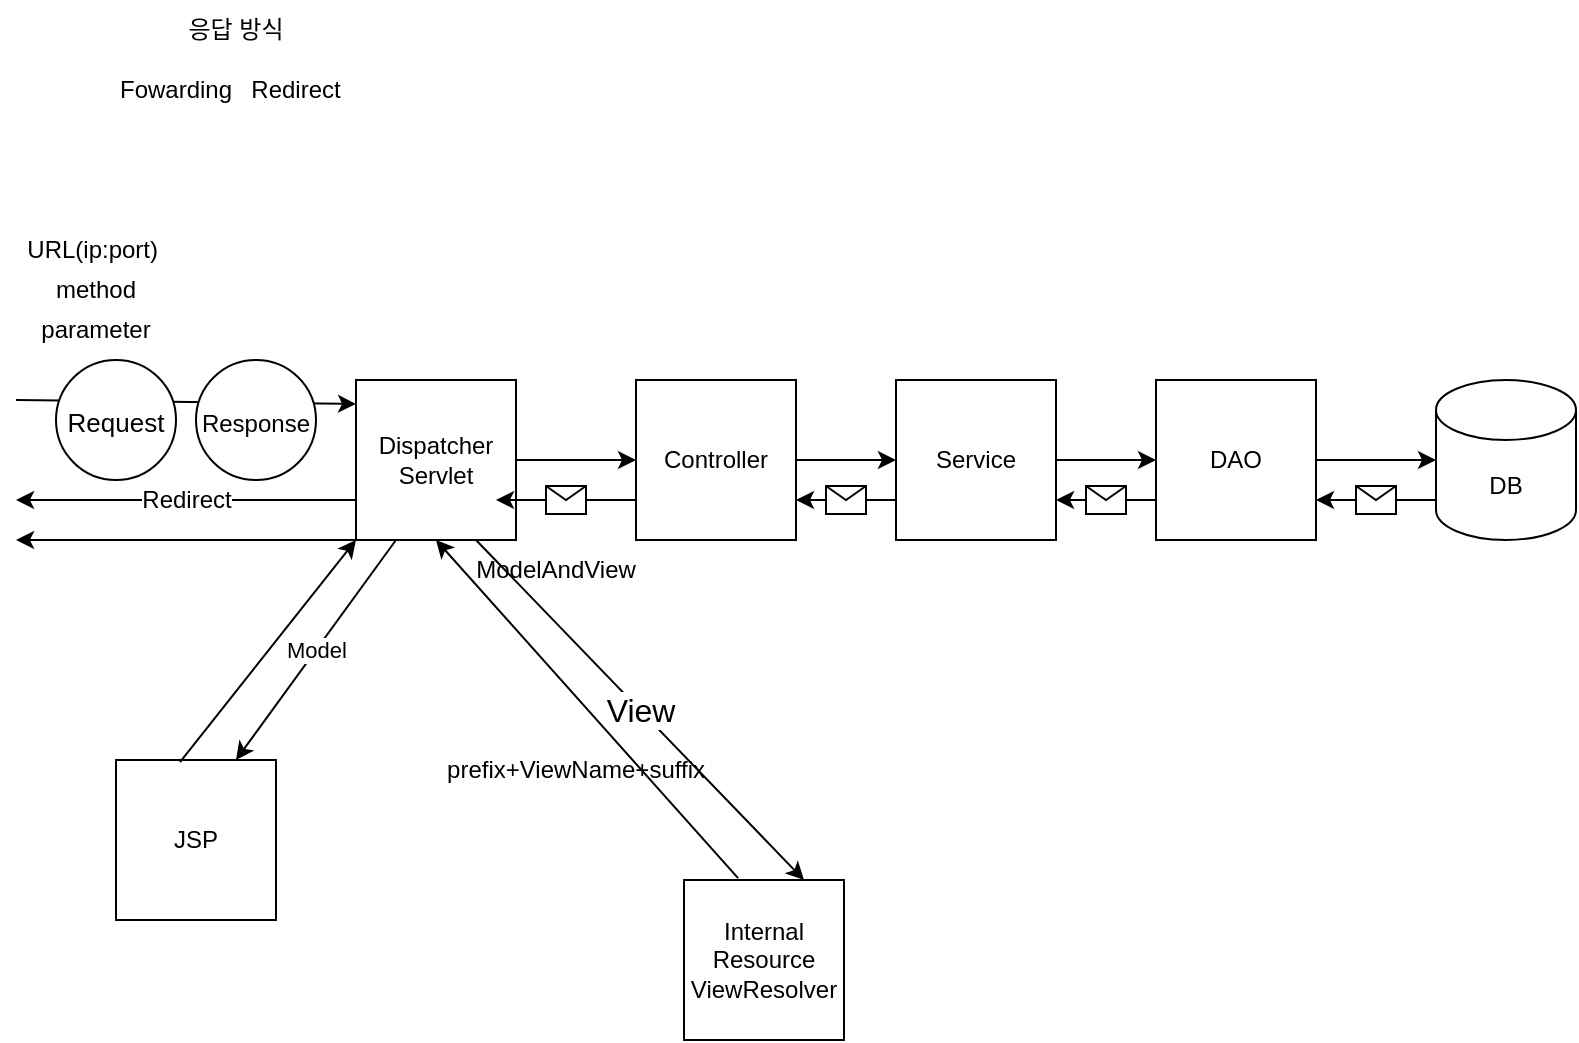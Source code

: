 <mxfile version="20.8.17" type="github" pages="4">
  <diagram name="페이지-1" id="8lj-b28wSVTQeocqOoJ_">
    <mxGraphModel dx="2261" dy="788" grid="1" gridSize="10" guides="1" tooltips="1" connect="1" arrows="1" fold="1" page="1" pageScale="1" pageWidth="827" pageHeight="1169" math="0" shadow="0">
      <root>
        <mxCell id="0" />
        <mxCell id="1" parent="0" />
        <mxCell id="Rxt3rg6DZINgy6mpVnWR-56" value="" style="endArrow=classic;html=1;rounded=0;fontSize=12;entryX=0;entryY=0.15;entryDx=0;entryDy=0;entryPerimeter=0;" parent="1" target="Rxt3rg6DZINgy6mpVnWR-6" edge="1">
          <mxGeometry width="50" height="50" relative="1" as="geometry">
            <mxPoint x="-210" y="265" as="sourcePoint" />
            <mxPoint x="230" y="215" as="targetPoint" />
          </mxGeometry>
        </mxCell>
        <mxCell id="Rxt3rg6DZINgy6mpVnWR-1" value="DB" style="shape=cylinder3;whiteSpace=wrap;html=1;boundedLbl=1;backgroundOutline=1;size=15;" parent="1" vertex="1">
          <mxGeometry x="500" y="255" width="70" height="80" as="geometry" />
        </mxCell>
        <mxCell id="Rxt3rg6DZINgy6mpVnWR-23" value="" style="edgeStyle=orthogonalEdgeStyle;rounded=0;orthogonalLoop=1;jettySize=auto;html=1;" parent="1" source="Rxt3rg6DZINgy6mpVnWR-2" target="Rxt3rg6DZINgy6mpVnWR-1" edge="1">
          <mxGeometry relative="1" as="geometry" />
        </mxCell>
        <mxCell id="Rxt3rg6DZINgy6mpVnWR-2" value="DAO" style="whiteSpace=wrap;html=1;aspect=fixed;" parent="1" vertex="1">
          <mxGeometry x="360" y="255" width="80" height="80" as="geometry" />
        </mxCell>
        <mxCell id="Rxt3rg6DZINgy6mpVnWR-22" value="" style="edgeStyle=orthogonalEdgeStyle;rounded=0;orthogonalLoop=1;jettySize=auto;html=1;" parent="1" source="Rxt3rg6DZINgy6mpVnWR-3" target="Rxt3rg6DZINgy6mpVnWR-2" edge="1">
          <mxGeometry relative="1" as="geometry" />
        </mxCell>
        <mxCell id="Rxt3rg6DZINgy6mpVnWR-3" value="Service" style="whiteSpace=wrap;html=1;aspect=fixed;" parent="1" vertex="1">
          <mxGeometry x="230" y="255" width="80" height="80" as="geometry" />
        </mxCell>
        <mxCell id="Rxt3rg6DZINgy6mpVnWR-21" value="" style="edgeStyle=orthogonalEdgeStyle;rounded=0;orthogonalLoop=1;jettySize=auto;html=1;" parent="1" source="Rxt3rg6DZINgy6mpVnWR-4" target="Rxt3rg6DZINgy6mpVnWR-3" edge="1">
          <mxGeometry relative="1" as="geometry" />
        </mxCell>
        <mxCell id="Rxt3rg6DZINgy6mpVnWR-4" value="Controller" style="whiteSpace=wrap;html=1;aspect=fixed;" parent="1" vertex="1">
          <mxGeometry x="100" y="255" width="80" height="80" as="geometry" />
        </mxCell>
        <mxCell id="Rxt3rg6DZINgy6mpVnWR-5" value="JSP" style="whiteSpace=wrap;html=1;aspect=fixed;" parent="1" vertex="1">
          <mxGeometry x="-160" y="445" width="80" height="80" as="geometry" />
        </mxCell>
        <mxCell id="Rxt3rg6DZINgy6mpVnWR-16" value="" style="edgeStyle=orthogonalEdgeStyle;rounded=0;orthogonalLoop=1;jettySize=auto;html=1;" parent="1" source="Rxt3rg6DZINgy6mpVnWR-6" target="Rxt3rg6DZINgy6mpVnWR-4" edge="1">
          <mxGeometry relative="1" as="geometry" />
        </mxCell>
        <mxCell id="Rxt3rg6DZINgy6mpVnWR-6" value="Dispatcher&lt;br&gt;Servlet" style="whiteSpace=wrap;html=1;aspect=fixed;" parent="1" vertex="1">
          <mxGeometry x="-40" y="255" width="80" height="80" as="geometry" />
        </mxCell>
        <mxCell id="Rxt3rg6DZINgy6mpVnWR-8" value="Internal&lt;br&gt;Resource&lt;br&gt;ViewResolver" style="whiteSpace=wrap;html=1;aspect=fixed;" parent="1" vertex="1">
          <mxGeometry x="124" y="505" width="80" height="80" as="geometry" />
        </mxCell>
        <mxCell id="Rxt3rg6DZINgy6mpVnWR-31" value="" style="endArrow=classic;html=1;rounded=0;entryX=1;entryY=0.75;entryDx=0;entryDy=0;" parent="1" target="Rxt3rg6DZINgy6mpVnWR-2" edge="1">
          <mxGeometry relative="1" as="geometry">
            <mxPoint x="500" y="315" as="sourcePoint" />
            <mxPoint x="600" y="315" as="targetPoint" />
          </mxGeometry>
        </mxCell>
        <mxCell id="Rxt3rg6DZINgy6mpVnWR-32" value="" style="shape=message;html=1;outlineConnect=0;" parent="Rxt3rg6DZINgy6mpVnWR-31" vertex="1">
          <mxGeometry width="20" height="14" relative="1" as="geometry">
            <mxPoint x="-10" y="-7" as="offset" />
          </mxGeometry>
        </mxCell>
        <mxCell id="Rxt3rg6DZINgy6mpVnWR-33" value="" style="endArrow=classic;html=1;rounded=0;entryX=1;entryY=0.75;entryDx=0;entryDy=0;exitX=0;exitY=0.75;exitDx=0;exitDy=0;" parent="1" source="Rxt3rg6DZINgy6mpVnWR-2" target="Rxt3rg6DZINgy6mpVnWR-3" edge="1">
          <mxGeometry relative="1" as="geometry">
            <mxPoint x="510" y="325" as="sourcePoint" />
            <mxPoint x="450" y="325" as="targetPoint" />
          </mxGeometry>
        </mxCell>
        <mxCell id="Rxt3rg6DZINgy6mpVnWR-34" value="" style="shape=message;html=1;outlineConnect=0;" parent="Rxt3rg6DZINgy6mpVnWR-33" vertex="1">
          <mxGeometry width="20" height="14" relative="1" as="geometry">
            <mxPoint x="-10" y="-7" as="offset" />
          </mxGeometry>
        </mxCell>
        <mxCell id="Rxt3rg6DZINgy6mpVnWR-35" value="" style="endArrow=classic;html=1;rounded=0;entryX=1;entryY=0.75;entryDx=0;entryDy=0;" parent="1" target="Rxt3rg6DZINgy6mpVnWR-4" edge="1">
          <mxGeometry relative="1" as="geometry">
            <mxPoint x="230" y="315" as="sourcePoint" />
            <mxPoint x="250" y="235" as="targetPoint" />
            <Array as="points" />
          </mxGeometry>
        </mxCell>
        <mxCell id="Rxt3rg6DZINgy6mpVnWR-36" value="" style="shape=message;html=1;outlineConnect=0;" parent="Rxt3rg6DZINgy6mpVnWR-35" vertex="1">
          <mxGeometry width="20" height="14" relative="1" as="geometry">
            <mxPoint x="-10" y="-7" as="offset" />
          </mxGeometry>
        </mxCell>
        <mxCell id="Rxt3rg6DZINgy6mpVnWR-37" value="" style="endArrow=classic;html=1;rounded=0;exitX=0;exitY=0.75;exitDx=0;exitDy=0;" parent="1" source="Rxt3rg6DZINgy6mpVnWR-4" edge="1">
          <mxGeometry relative="1" as="geometry">
            <mxPoint x="150" y="235" as="sourcePoint" />
            <mxPoint x="30" y="315" as="targetPoint" />
          </mxGeometry>
        </mxCell>
        <mxCell id="Rxt3rg6DZINgy6mpVnWR-38" value="" style="shape=message;html=1;outlineConnect=0;" parent="Rxt3rg6DZINgy6mpVnWR-37" vertex="1">
          <mxGeometry width="20" height="14" relative="1" as="geometry">
            <mxPoint x="-10" y="-7" as="offset" />
          </mxGeometry>
        </mxCell>
        <mxCell id="Rxt3rg6DZINgy6mpVnWR-39" value="ModelAndView" style="text;html=1;strokeColor=none;fillColor=none;align=center;verticalAlign=middle;whiteSpace=wrap;rounded=0;" parent="1" vertex="1">
          <mxGeometry x="30" y="335" width="60" height="30" as="geometry" />
        </mxCell>
        <mxCell id="Rxt3rg6DZINgy6mpVnWR-43" value="prefix+ViewName+suffix" style="text;html=1;strokeColor=none;fillColor=none;align=center;verticalAlign=middle;whiteSpace=wrap;rounded=0;" parent="1" vertex="1">
          <mxGeometry x="40" y="435" width="60" height="30" as="geometry" />
        </mxCell>
        <mxCell id="Rxt3rg6DZINgy6mpVnWR-41" value="View" style="endArrow=classic;html=1;rounded=0;exitX=0.75;exitY=1;exitDx=0;exitDy=0;entryX=0.75;entryY=0;entryDx=0;entryDy=0;fontSize=16;" parent="1" source="Rxt3rg6DZINgy6mpVnWR-6" target="Rxt3rg6DZINgy6mpVnWR-8" edge="1">
          <mxGeometry width="50" height="50" relative="1" as="geometry">
            <mxPoint x="180" y="265" as="sourcePoint" />
            <mxPoint x="230" y="215" as="targetPoint" />
          </mxGeometry>
        </mxCell>
        <mxCell id="Rxt3rg6DZINgy6mpVnWR-48" value="" style="endArrow=classic;html=1;rounded=0;entryX=0.5;entryY=1;entryDx=0;entryDy=0;exitX=0.338;exitY=-0.012;exitDx=0;exitDy=0;exitPerimeter=0;" parent="1" source="Rxt3rg6DZINgy6mpVnWR-8" target="Rxt3rg6DZINgy6mpVnWR-6" edge="1">
          <mxGeometry width="50" height="50" relative="1" as="geometry">
            <mxPoint x="180" y="265" as="sourcePoint" />
            <mxPoint x="230" y="215" as="targetPoint" />
          </mxGeometry>
        </mxCell>
        <mxCell id="Rxt3rg6DZINgy6mpVnWR-49" value="Model" style="endArrow=classic;html=1;rounded=0;exitX=0.25;exitY=1;exitDx=0;exitDy=0;entryX=0.75;entryY=0;entryDx=0;entryDy=0;" parent="1" source="Rxt3rg6DZINgy6mpVnWR-6" target="Rxt3rg6DZINgy6mpVnWR-5" edge="1">
          <mxGeometry width="50" height="50" relative="1" as="geometry">
            <mxPoint x="180" y="265" as="sourcePoint" />
            <mxPoint x="230" y="215" as="targetPoint" />
          </mxGeometry>
        </mxCell>
        <mxCell id="Rxt3rg6DZINgy6mpVnWR-50" value="" style="endArrow=classic;html=1;rounded=0;fontSize=16;exitX=0.4;exitY=0.013;exitDx=0;exitDy=0;exitPerimeter=0;entryX=0;entryY=1;entryDx=0;entryDy=0;" parent="1" source="Rxt3rg6DZINgy6mpVnWR-5" target="Rxt3rg6DZINgy6mpVnWR-6" edge="1">
          <mxGeometry width="50" height="50" relative="1" as="geometry">
            <mxPoint x="180" y="265" as="sourcePoint" />
            <mxPoint x="230" y="215" as="targetPoint" />
          </mxGeometry>
        </mxCell>
        <mxCell id="Rxt3rg6DZINgy6mpVnWR-51" value="&lt;font style=&quot;font-size: 13px;&quot;&gt;Request&lt;/font&gt;" style="ellipse;whiteSpace=wrap;html=1;aspect=fixed;fontSize=16;align=center;" parent="1" vertex="1">
          <mxGeometry x="-190" y="245" width="60" height="60" as="geometry" />
        </mxCell>
        <mxCell id="Rxt3rg6DZINgy6mpVnWR-52" value="&lt;font style=&quot;font-size: 12px;&quot;&gt;Response&lt;/font&gt;" style="ellipse;whiteSpace=wrap;html=1;aspect=fixed;fontSize=16;" parent="1" vertex="1">
          <mxGeometry x="-120" y="245" width="60" height="60" as="geometry" />
        </mxCell>
        <mxCell id="Rxt3rg6DZINgy6mpVnWR-53" value="URL(ip:port)&amp;nbsp;" style="text;html=1;strokeColor=none;fillColor=none;align=center;verticalAlign=middle;whiteSpace=wrap;rounded=0;fontSize=12;" parent="1" vertex="1">
          <mxGeometry x="-200" y="175" width="60" height="30" as="geometry" />
        </mxCell>
        <mxCell id="Rxt3rg6DZINgy6mpVnWR-54" value="method" style="text;html=1;strokeColor=none;fillColor=none;align=center;verticalAlign=middle;whiteSpace=wrap;rounded=0;fontSize=12;" parent="1" vertex="1">
          <mxGeometry x="-200" y="195" width="60" height="30" as="geometry" />
        </mxCell>
        <mxCell id="Rxt3rg6DZINgy6mpVnWR-55" value="parameter" style="text;html=1;strokeColor=none;fillColor=none;align=center;verticalAlign=middle;whiteSpace=wrap;rounded=0;fontSize=12;" parent="1" vertex="1">
          <mxGeometry x="-200" y="215" width="60" height="30" as="geometry" />
        </mxCell>
        <mxCell id="Rxt3rg6DZINgy6mpVnWR-57" value="응답 방식" style="text;html=1;strokeColor=none;fillColor=none;align=center;verticalAlign=middle;whiteSpace=wrap;rounded=0;fontSize=12;" parent="1" vertex="1">
          <mxGeometry x="-130" y="65" width="60" height="30" as="geometry" />
        </mxCell>
        <mxCell id="Rxt3rg6DZINgy6mpVnWR-58" value="Fowarding" style="text;html=1;strokeColor=none;fillColor=none;align=center;verticalAlign=middle;whiteSpace=wrap;rounded=0;fontSize=12;" parent="1" vertex="1">
          <mxGeometry x="-160" y="95" width="60" height="30" as="geometry" />
        </mxCell>
        <mxCell id="Rxt3rg6DZINgy6mpVnWR-59" value="Redirect" style="text;html=1;strokeColor=none;fillColor=none;align=center;verticalAlign=middle;whiteSpace=wrap;rounded=0;fontSize=12;" parent="1" vertex="1">
          <mxGeometry x="-100" y="95" width="60" height="30" as="geometry" />
        </mxCell>
        <mxCell id="Rxt3rg6DZINgy6mpVnWR-60" value="Redirect" style="endArrow=classic;html=1;rounded=0;fontSize=12;exitX=0;exitY=0.75;exitDx=0;exitDy=0;" parent="1" source="Rxt3rg6DZINgy6mpVnWR-6" edge="1">
          <mxGeometry width="50" height="50" relative="1" as="geometry">
            <mxPoint x="180" y="265" as="sourcePoint" />
            <mxPoint x="-210" y="315" as="targetPoint" />
          </mxGeometry>
        </mxCell>
        <mxCell id="Rxt3rg6DZINgy6mpVnWR-61" value="" style="endArrow=classic;html=1;rounded=0;fontSize=12;exitX=0;exitY=1;exitDx=0;exitDy=0;" parent="1" source="Rxt3rg6DZINgy6mpVnWR-6" edge="1">
          <mxGeometry width="50" height="50" relative="1" as="geometry">
            <mxPoint x="-140" y="355" as="sourcePoint" />
            <mxPoint x="-210" y="335" as="targetPoint" />
          </mxGeometry>
        </mxCell>
      </root>
    </mxGraphModel>
  </diagram>
  <diagram id="_ZdRYWDKvgoavVd_fcof" name="페이지-2">
    <mxGraphModel dx="1434" dy="788" grid="1" gridSize="10" guides="1" tooltips="1" connect="1" arrows="1" fold="1" page="1" pageScale="1" pageWidth="1169" pageHeight="827" math="0" shadow="0">
      <root>
        <mxCell id="0" />
        <mxCell id="1" parent="0" />
        <mxCell id="oBYSpcjBY8Dffp-uebYP-1" value="ProductDAO" style="swimlane;fontStyle=1;align=center;verticalAlign=top;childLayout=stackLayout;horizontal=1;startSize=26;horizontalStack=0;resizeParent=1;resizeParentMax=0;resizeLast=0;collapsible=1;marginBottom=0;" vertex="1" parent="1">
          <mxGeometry x="820" y="90" width="320" height="210" as="geometry" />
        </mxCell>
        <mxCell id="oBYSpcjBY8Dffp-uebYP-2" value="- sqlSession :  SqlSession&#xa;- NAMESPACE : String&#xa;&#xa;                &#xa;" style="text;strokeColor=none;fillColor=none;align=left;verticalAlign=top;spacingLeft=4;spacingRight=4;overflow=hidden;rotatable=0;points=[[0,0.5],[1,0.5]];portConstraint=eastwest;spacingBottom=2;whiteSpace=wrap;" vertex="1" parent="oBYSpcjBY8Dffp-uebYP-1">
          <mxGeometry y="26" width="320" height="44" as="geometry" />
        </mxCell>
        <mxCell id="oBYSpcjBY8Dffp-uebYP-3" value="" style="line;strokeWidth=1;fillColor=none;align=left;verticalAlign=middle;spacingTop=-1;spacingLeft=3;spacingRight=3;rotatable=0;labelPosition=right;points=[];portConstraint=eastwest;strokeColor=inherit;" vertex="1" parent="oBYSpcjBY8Dffp-uebYP-1">
          <mxGeometry y="70" width="320" height="8" as="geometry" />
        </mxCell>
        <mxCell id="oBYSpcjBY8Dffp-uebYP-4" value="+ getProductList(): List&lt;ProductDTO&gt;&#xa;+ getProductDetail(ProductDTO) : ProductDTO&#xa;+ getProductAdd(ProductDTO) : int" style="text;strokeColor=none;fillColor=none;align=left;verticalAlign=top;spacingLeft=4;spacingRight=4;overflow=hidden;rotatable=0;points=[[0,0.5],[1,0.5]];portConstraint=eastwest;fontSize=14;" vertex="1" parent="oBYSpcjBY8Dffp-uebYP-1">
          <mxGeometry y="78" width="320" height="132" as="geometry" />
        </mxCell>
        <mxCell id="oBYSpcjBY8Dffp-uebYP-5" value="Product" style="text;html=1;strokeColor=none;fillColor=none;align=center;verticalAlign=middle;whiteSpace=wrap;rounded=0;fontSize=14;" vertex="1" parent="1">
          <mxGeometry x="70" y="40" width="60" height="30" as="geometry" />
        </mxCell>
        <mxCell id="oBYSpcjBY8Dffp-uebYP-6" value="ProductService" style="swimlane;fontStyle=1;align=center;verticalAlign=top;childLayout=stackLayout;horizontal=1;startSize=26;horizontalStack=0;resizeParent=1;resizeParentMax=0;resizeLast=0;collapsible=1;marginBottom=0;fontSize=14;" vertex="1" parent="1">
          <mxGeometry x="410" y="90" width="370" height="210" as="geometry" />
        </mxCell>
        <mxCell id="oBYSpcjBY8Dffp-uebYP-7" value="- productDAO : ProductDAO" style="text;strokeColor=none;fillColor=none;align=left;verticalAlign=top;spacingLeft=4;spacingRight=4;overflow=hidden;rotatable=0;points=[[0,0.5],[1,0.5]];portConstraint=eastwest;fontSize=14;" vertex="1" parent="oBYSpcjBY8Dffp-uebYP-6">
          <mxGeometry y="26" width="370" height="26" as="geometry" />
        </mxCell>
        <mxCell id="oBYSpcjBY8Dffp-uebYP-8" value="" style="line;strokeWidth=1;fillColor=none;align=left;verticalAlign=middle;spacingTop=-1;spacingLeft=3;spacingRight=3;rotatable=0;labelPosition=right;points=[];portConstraint=eastwest;strokeColor=inherit;fontSize=14;" vertex="1" parent="oBYSpcjBY8Dffp-uebYP-6">
          <mxGeometry y="52" width="370" height="8" as="geometry" />
        </mxCell>
        <mxCell id="oBYSpcjBY8Dffp-uebYP-9" value="+ getProductList(): List&lt;ProductDTO&gt;&#xa;+ getProductDetail(ProductDTO) : ProductDTO&#xa;+ getProductAdd(ProductDTO, List&lt;ProductOptionDTO) : int" style="text;strokeColor=none;fillColor=none;align=left;verticalAlign=top;spacingLeft=4;spacingRight=4;overflow=hidden;rotatable=0;points=[[0,0.5],[1,0.5]];portConstraint=eastwest;fontSize=14;" vertex="1" parent="oBYSpcjBY8Dffp-uebYP-6">
          <mxGeometry y="60" width="370" height="150" as="geometry" />
        </mxCell>
        <mxCell id="oBYSpcjBY8Dffp-uebYP-10" value="ProductController" style="swimlane;fontStyle=1;align=center;verticalAlign=top;childLayout=stackLayout;horizontal=1;startSize=26;horizontalStack=0;resizeParent=1;resizeParentMax=0;resizeLast=0;collapsible=1;marginBottom=0;fontSize=14;" vertex="1" parent="1">
          <mxGeometry x="80" y="90" width="280" height="200" as="geometry" />
        </mxCell>
        <mxCell id="oBYSpcjBY8Dffp-uebYP-11" value="- productService : ProductService" style="text;strokeColor=none;fillColor=none;align=left;verticalAlign=top;spacingLeft=4;spacingRight=4;overflow=hidden;rotatable=0;points=[[0,0.5],[1,0.5]];portConstraint=eastwest;fontSize=14;" vertex="1" parent="oBYSpcjBY8Dffp-uebYP-10">
          <mxGeometry y="26" width="280" height="26" as="geometry" />
        </mxCell>
        <mxCell id="oBYSpcjBY8Dffp-uebYP-12" value="" style="line;strokeWidth=1;fillColor=none;align=left;verticalAlign=middle;spacingTop=-1;spacingLeft=3;spacingRight=3;rotatable=0;labelPosition=right;points=[];portConstraint=eastwest;strokeColor=inherit;fontSize=14;" vertex="1" parent="oBYSpcjBY8Dffp-uebYP-10">
          <mxGeometry y="52" width="280" height="8" as="geometry" />
        </mxCell>
        <mxCell id="oBYSpcjBY8Dffp-uebYP-13" value="+ getProductList(): ModelAndView&#xa;+ getProductDetail(ProductDTO) : String&#xa;+ getProductAdd : void&#xa;+ getProductAdd(ProductDTO) : String" style="text;strokeColor=none;fillColor=none;align=left;verticalAlign=top;spacingLeft=4;spacingRight=4;overflow=hidden;rotatable=0;points=[[0,0.5],[1,0.5]];portConstraint=eastwest;fontSize=14;" vertex="1" parent="oBYSpcjBY8Dffp-uebYP-10">
          <mxGeometry y="60" width="280" height="140" as="geometry" />
        </mxCell>
        <mxCell id="oBYSpcjBY8Dffp-uebYP-14" value="" style="endArrow=classic;html=1;rounded=0;fontSize=14;exitX=0.996;exitY=0.386;exitDx=0;exitDy=0;exitPerimeter=0;entryX=0.005;entryY=0.347;entryDx=0;entryDy=0;entryPerimeter=0;" edge="1" parent="1" source="oBYSpcjBY8Dffp-uebYP-13" target="oBYSpcjBY8Dffp-uebYP-9">
          <mxGeometry width="50" height="50" relative="1" as="geometry">
            <mxPoint x="600" y="350" as="sourcePoint" />
            <mxPoint x="650" y="300" as="targetPoint" />
          </mxGeometry>
        </mxCell>
        <mxCell id="oBYSpcjBY8Dffp-uebYP-15" value="" style="endArrow=classic;html=1;rounded=0;fontSize=14;exitX=0.997;exitY=0.373;exitDx=0;exitDy=0;exitPerimeter=0;entryX=0.006;entryY=0.23;entryDx=0;entryDy=0;entryPerimeter=0;" edge="1" parent="1" source="oBYSpcjBY8Dffp-uebYP-9" target="oBYSpcjBY8Dffp-uebYP-4">
          <mxGeometry width="50" height="50" relative="1" as="geometry">
            <mxPoint x="600" y="350" as="sourcePoint" />
            <mxPoint x="650" y="300" as="targetPoint" />
          </mxGeometry>
        </mxCell>
      </root>
    </mxGraphModel>
  </diagram>
  <diagram id="tC8yW7eEdy6gYAxEzrop" name="페이지-3">
    <mxGraphModel dx="1434" dy="788" grid="1" gridSize="10" guides="1" tooltips="1" connect="1" arrows="1" fold="1" page="1" pageScale="1" pageWidth="1169" pageHeight="827" math="0" shadow="0">
      <root>
        <mxCell id="0" />
        <mxCell id="1" parent="0" />
        <mxCell id="YxxCFiQ7qu43JqCeLLy1-1" value="Member" style="text;html=1;strokeColor=none;fillColor=none;align=center;verticalAlign=middle;whiteSpace=wrap;rounded=0;fontSize=14;" vertex="1" parent="1">
          <mxGeometry x="80" y="320" width="60" height="30" as="geometry" />
        </mxCell>
        <mxCell id="YxxCFiQ7qu43JqCeLLy1-2" value="MemberDAO" style="swimlane;fontStyle=1;align=center;verticalAlign=top;childLayout=stackLayout;horizontal=1;startSize=26;horizontalStack=0;resizeParent=1;resizeParentMax=0;resizeLast=0;collapsible=1;marginBottom=0;fontSize=14;" vertex="1" parent="1">
          <mxGeometry x="820" y="360" width="270" height="180" as="geometry" />
        </mxCell>
        <mxCell id="YxxCFiQ7qu43JqCeLLy1-3" value="- sqlSession : SqlSession&#xa;- NAMESPACE : String" style="text;strokeColor=none;fillColor=none;align=left;verticalAlign=top;spacingLeft=4;spacingRight=4;overflow=hidden;rotatable=0;points=[[0,0.5],[1,0.5]];portConstraint=eastwest;fontSize=14;" vertex="1" parent="YxxCFiQ7qu43JqCeLLy1-2">
          <mxGeometry y="26" width="270" height="54" as="geometry" />
        </mxCell>
        <mxCell id="YxxCFiQ7qu43JqCeLLy1-4" value="" style="line;strokeWidth=1;fillColor=none;align=left;verticalAlign=middle;spacingTop=-1;spacingLeft=3;spacingRight=3;rotatable=0;labelPosition=right;points=[];portConstraint=eastwest;strokeColor=inherit;fontSize=14;" vertex="1" parent="YxxCFiQ7qu43JqCeLLy1-2">
          <mxGeometry y="80" width="270" height="8" as="geometry" />
        </mxCell>
        <mxCell id="YxxCFiQ7qu43JqCeLLy1-5" value="+ setMemberJoin(MemberDTO) : int " style="text;strokeColor=none;fillColor=none;align=left;verticalAlign=top;spacingLeft=4;spacingRight=4;overflow=hidden;rotatable=0;points=[[0,0.5],[1,0.5]];portConstraint=eastwest;fontSize=14;" vertex="1" parent="YxxCFiQ7qu43JqCeLLy1-2">
          <mxGeometry y="88" width="270" height="92" as="geometry" />
        </mxCell>
        <mxCell id="YxxCFiQ7qu43JqCeLLy1-6" value="MemberService" style="swimlane;fontStyle=1;align=center;verticalAlign=top;childLayout=stackLayout;horizontal=1;startSize=26;horizontalStack=0;resizeParent=1;resizeParentMax=0;resizeLast=0;collapsible=1;marginBottom=0;fontSize=14;" vertex="1" parent="1">
          <mxGeometry x="410" y="360" width="370" height="180" as="geometry" />
        </mxCell>
        <mxCell id="YxxCFiQ7qu43JqCeLLy1-7" value="- memberDAO : MemberDAO" style="text;strokeColor=none;fillColor=none;align=left;verticalAlign=top;spacingLeft=4;spacingRight=4;overflow=hidden;rotatable=0;points=[[0,0.5],[1,0.5]];portConstraint=eastwest;fontSize=14;" vertex="1" parent="YxxCFiQ7qu43JqCeLLy1-6">
          <mxGeometry y="26" width="370" height="26" as="geometry" />
        </mxCell>
        <mxCell id="YxxCFiQ7qu43JqCeLLy1-8" value="" style="line;strokeWidth=1;fillColor=none;align=left;verticalAlign=middle;spacingTop=-1;spacingLeft=3;spacingRight=3;rotatable=0;labelPosition=right;points=[];portConstraint=eastwest;strokeColor=inherit;fontSize=14;" vertex="1" parent="YxxCFiQ7qu43JqCeLLy1-6">
          <mxGeometry y="52" width="370" height="8" as="geometry" />
        </mxCell>
        <mxCell id="YxxCFiQ7qu43JqCeLLy1-9" value="+ setMemberJoin(MemberDTO) : int" style="text;strokeColor=none;fillColor=none;align=left;verticalAlign=top;spacingLeft=4;spacingRight=4;overflow=hidden;rotatable=0;points=[[0,0.5],[1,0.5]];portConstraint=eastwest;fontSize=14;" vertex="1" parent="YxxCFiQ7qu43JqCeLLy1-6">
          <mxGeometry y="60" width="370" height="120" as="geometry" />
        </mxCell>
        <mxCell id="YxxCFiQ7qu43JqCeLLy1-10" value="MemberController&#xa;" style="swimlane;fontStyle=1;align=center;verticalAlign=top;childLayout=stackLayout;horizontal=1;startSize=26;horizontalStack=0;resizeParent=1;resizeParentMax=0;resizeLast=0;collapsible=1;marginBottom=0;fontSize=14;" vertex="1" parent="1">
          <mxGeometry x="80" y="360" width="280" height="180" as="geometry" />
        </mxCell>
        <mxCell id="YxxCFiQ7qu43JqCeLLy1-11" value="- memberService : MemberService" style="text;strokeColor=none;fillColor=none;align=left;verticalAlign=top;spacingLeft=4;spacingRight=4;overflow=hidden;rotatable=0;points=[[0,0.5],[1,0.5]];portConstraint=eastwest;fontSize=14;" vertex="1" parent="YxxCFiQ7qu43JqCeLLy1-10">
          <mxGeometry y="26" width="280" height="26" as="geometry" />
        </mxCell>
        <mxCell id="YxxCFiQ7qu43JqCeLLy1-12" value="" style="line;strokeWidth=1;fillColor=none;align=left;verticalAlign=middle;spacingTop=-1;spacingLeft=3;spacingRight=3;rotatable=0;labelPosition=right;points=[];portConstraint=eastwest;strokeColor=inherit;fontSize=14;" vertex="1" parent="YxxCFiQ7qu43JqCeLLy1-10">
          <mxGeometry y="52" width="280" height="8" as="geometry" />
        </mxCell>
        <mxCell id="YxxCFiQ7qu43JqCeLLy1-13" value="+ setMemberJoin() : void&#xa;+ setMemberJoin(MemberDTO) : String" style="text;strokeColor=none;fillColor=none;align=left;verticalAlign=top;spacingLeft=4;spacingRight=4;overflow=hidden;rotatable=0;points=[[0,0.5],[1,0.5]];portConstraint=eastwest;fontSize=14;" vertex="1" parent="YxxCFiQ7qu43JqCeLLy1-10">
          <mxGeometry y="60" width="280" height="120" as="geometry" />
        </mxCell>
      </root>
    </mxGraphModel>
  </diagram>
  <diagram id="8nCJ14SvMVs6VuS79M9T" name="페이지-4">
    <mxGraphModel dx="1434" dy="788" grid="1" gridSize="10" guides="1" tooltips="1" connect="1" arrows="1" fold="1" page="1" pageScale="1" pageWidth="1169" pageHeight="827" math="0" shadow="0">
      <root>
        <mxCell id="0" />
        <mxCell id="1" parent="0" />
      </root>
    </mxGraphModel>
  </diagram>
</mxfile>
